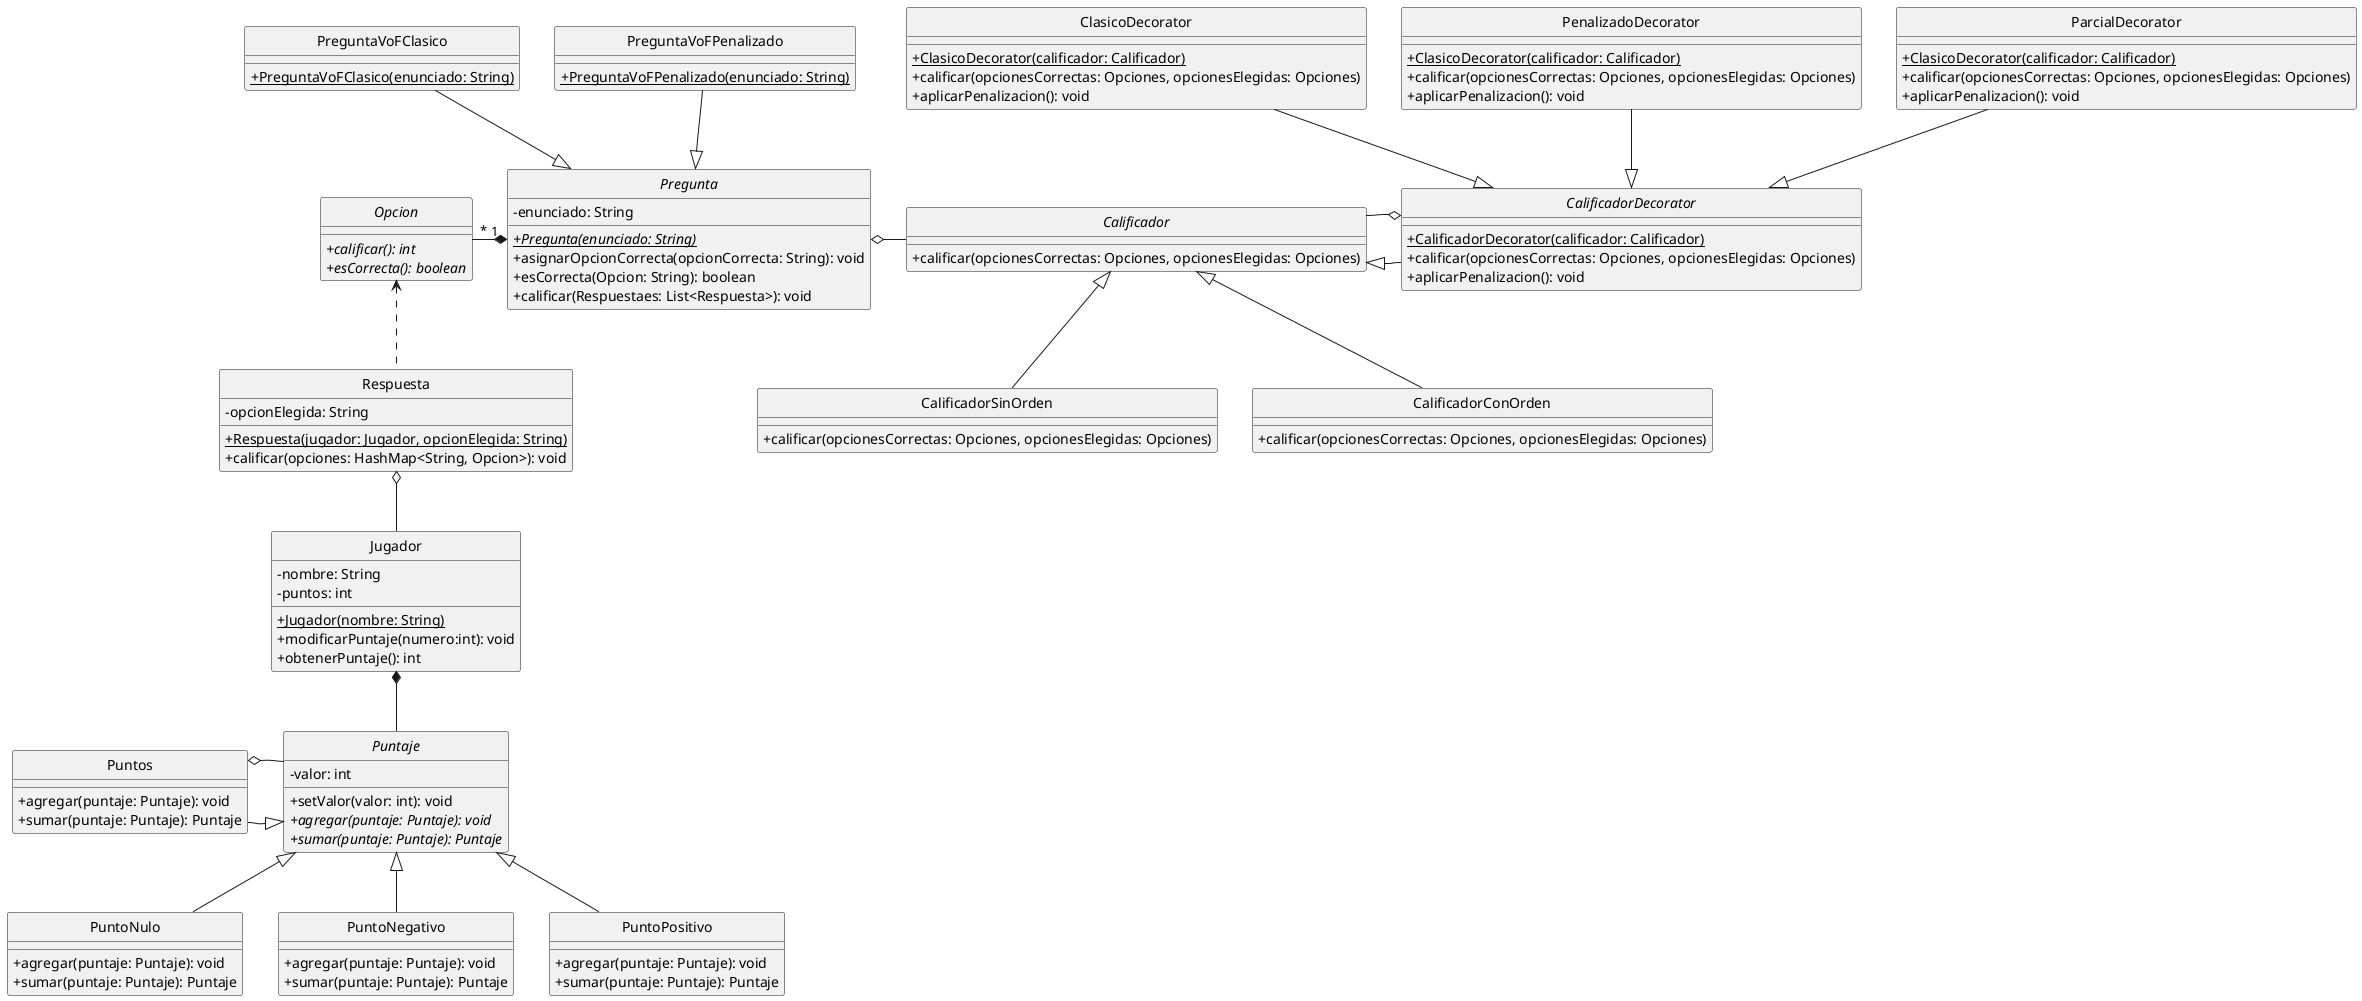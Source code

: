 @startuml
hide circle
skinparam classAttributeIconSize 0

'Clases
Interface Opcion{
    +{abstract}calificar(): int
    +{abstract}esCorrecta(): boolean
}

Abstract Class Pregunta{
    -enunciado: String
    +{abstract}{static}Pregunta(enunciado: String)
    +asignarOpcionCorrecta(opcionCorrecta: String): void
    +esCorrecta(Opcion: String): boolean
    +calificar(Respuestaes: List<Respuesta>): void
}

Class PreguntaVoFClasico{
   +{static}PreguntaVoFClasico(enunciado: String)
}

Class PreguntaVoFPenalizado{
   +{static}PreguntaVoFPenalizado(enunciado: String)
}

Class Respuesta{
    -opcionElegida: String
    +{static}Respuesta(jugador: Jugador, opcionElegida: String)
    +calificar(opciones: HashMap<String, Opcion>): void
}

Class Jugador{
    -nombre: String
    -puntos: int
    +{Static}Jugador(nombre: String)
    +modificarPuntaje(numero:int): void
    +obtenerPuntaje(): int
}

Abstract Class Puntaje{
    -valor: int
    +setValor(valor: int): void
    +{abstract}agregar(puntaje: Puntaje): void
    +{abstract}sumar(puntaje: Puntaje): Puntaje
}

Class Puntos{
    +agregar(puntaje: Puntaje): void
    +sumar(puntaje: Puntaje): Puntaje
}

Class PuntoNulo{
    +agregar(puntaje: Puntaje): void
    +sumar(puntaje: Puntaje): Puntaje
}

Class PuntoNegativo{
    +agregar(puntaje: Puntaje): void
    +sumar(puntaje: Puntaje): Puntaje
}

Class PuntoPositivo{
    +agregar(puntaje: Puntaje): void
    +sumar(puntaje: Puntaje): Puntaje
}

Interface Calificador{
    +calificar(opcionesCorrectas: Opciones, opcionesElegidas: Opciones)
}

Class CalificadorConOrden{
    +calificar(opcionesCorrectas: Opciones, opcionesElegidas: Opciones)
}

Class CalificadorSinOrden{
    +calificar(opcionesCorrectas: Opciones, opcionesElegidas: Opciones)
}

Abstract Class CalificadorDecorator{
    +{Static}CalificadorDecorator(calificador: Calificador)
    +calificar(opcionesCorrectas: Opciones, opcionesElegidas: Opciones)
    +aplicarPenalizacion(): void
}

Class ClasicoDecorator{
    +{Static}ClasicoDecorator(calificador: Calificador)
    +calificar(opcionesCorrectas: Opciones, opcionesElegidas: Opciones)
    +aplicarPenalizacion(): void
}

Class PenalizadoDecorator{
    +{Static}ClasicoDecorator(calificador: Calificador)
    +calificar(opcionesCorrectas: Opciones, opcionesElegidas: Opciones)
    +aplicarPenalizacion(): void
}

Class ParcialDecorator{
    +{Static}ClasicoDecorator(calificador: Calificador)
    +calificar(opcionesCorrectas: Opciones, opcionesElegidas: Opciones)
    +aplicarPenalizacion(): void
}

'Relaciones
PreguntaVoFPenalizado --|> Pregunta
PreguntaVoFClasico --|> Pregunta
Respuesta o-- Jugador
Pregunta "1" *-left- "*" Opcion
Respuesta .up.> Opcion
PuntoNegativo -up-|> Puntaje
PuntoNulo -up-|> Puntaje
PuntoPositivo -up-|> Puntaje
Puntos --|> Puntaje
Puntos o-right- Puntaje
Jugador *-- Puntaje
Pregunta o-right- Calificador
CalificadorDecorator -left-|> Calificador
CalificadorDecorator o-left- Calificador
CalificadorSinOrden -up-|> Calificador
CalificadorConOrden -up-|> Calificador
ClasicoDecorator --|> CalificadorDecorator
PenalizadoDecorator --|> CalificadorDecorator
ParcialDecorator --|> CalificadorDecorator

@enduml